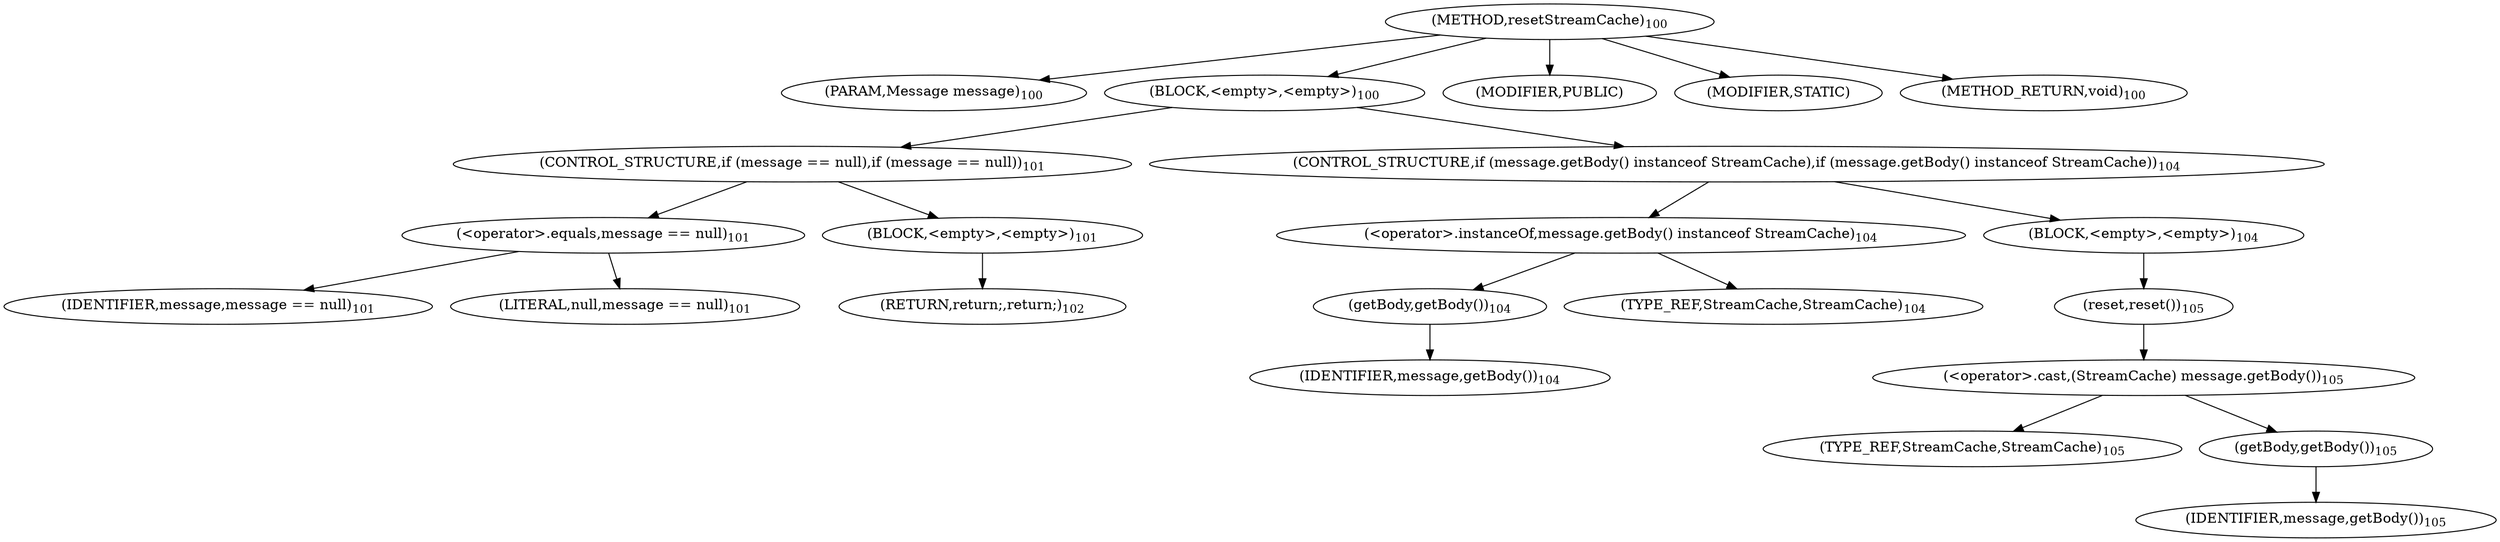 digraph "resetStreamCache" {  
"124" [label = <(METHOD,resetStreamCache)<SUB>100</SUB>> ]
"125" [label = <(PARAM,Message message)<SUB>100</SUB>> ]
"126" [label = <(BLOCK,&lt;empty&gt;,&lt;empty&gt;)<SUB>100</SUB>> ]
"127" [label = <(CONTROL_STRUCTURE,if (message == null),if (message == null))<SUB>101</SUB>> ]
"128" [label = <(&lt;operator&gt;.equals,message == null)<SUB>101</SUB>> ]
"129" [label = <(IDENTIFIER,message,message == null)<SUB>101</SUB>> ]
"130" [label = <(LITERAL,null,message == null)<SUB>101</SUB>> ]
"131" [label = <(BLOCK,&lt;empty&gt;,&lt;empty&gt;)<SUB>101</SUB>> ]
"132" [label = <(RETURN,return;,return;)<SUB>102</SUB>> ]
"133" [label = <(CONTROL_STRUCTURE,if (message.getBody() instanceof StreamCache),if (message.getBody() instanceof StreamCache))<SUB>104</SUB>> ]
"134" [label = <(&lt;operator&gt;.instanceOf,message.getBody() instanceof StreamCache)<SUB>104</SUB>> ]
"135" [label = <(getBody,getBody())<SUB>104</SUB>> ]
"136" [label = <(IDENTIFIER,message,getBody())<SUB>104</SUB>> ]
"137" [label = <(TYPE_REF,StreamCache,StreamCache)<SUB>104</SUB>> ]
"138" [label = <(BLOCK,&lt;empty&gt;,&lt;empty&gt;)<SUB>104</SUB>> ]
"139" [label = <(reset,reset())<SUB>105</SUB>> ]
"140" [label = <(&lt;operator&gt;.cast,(StreamCache) message.getBody())<SUB>105</SUB>> ]
"141" [label = <(TYPE_REF,StreamCache,StreamCache)<SUB>105</SUB>> ]
"142" [label = <(getBody,getBody())<SUB>105</SUB>> ]
"143" [label = <(IDENTIFIER,message,getBody())<SUB>105</SUB>> ]
"144" [label = <(MODIFIER,PUBLIC)> ]
"145" [label = <(MODIFIER,STATIC)> ]
"146" [label = <(METHOD_RETURN,void)<SUB>100</SUB>> ]
  "124" -> "125" 
  "124" -> "126" 
  "124" -> "144" 
  "124" -> "145" 
  "124" -> "146" 
  "126" -> "127" 
  "126" -> "133" 
  "127" -> "128" 
  "127" -> "131" 
  "128" -> "129" 
  "128" -> "130" 
  "131" -> "132" 
  "133" -> "134" 
  "133" -> "138" 
  "134" -> "135" 
  "134" -> "137" 
  "135" -> "136" 
  "138" -> "139" 
  "139" -> "140" 
  "140" -> "141" 
  "140" -> "142" 
  "142" -> "143" 
}

